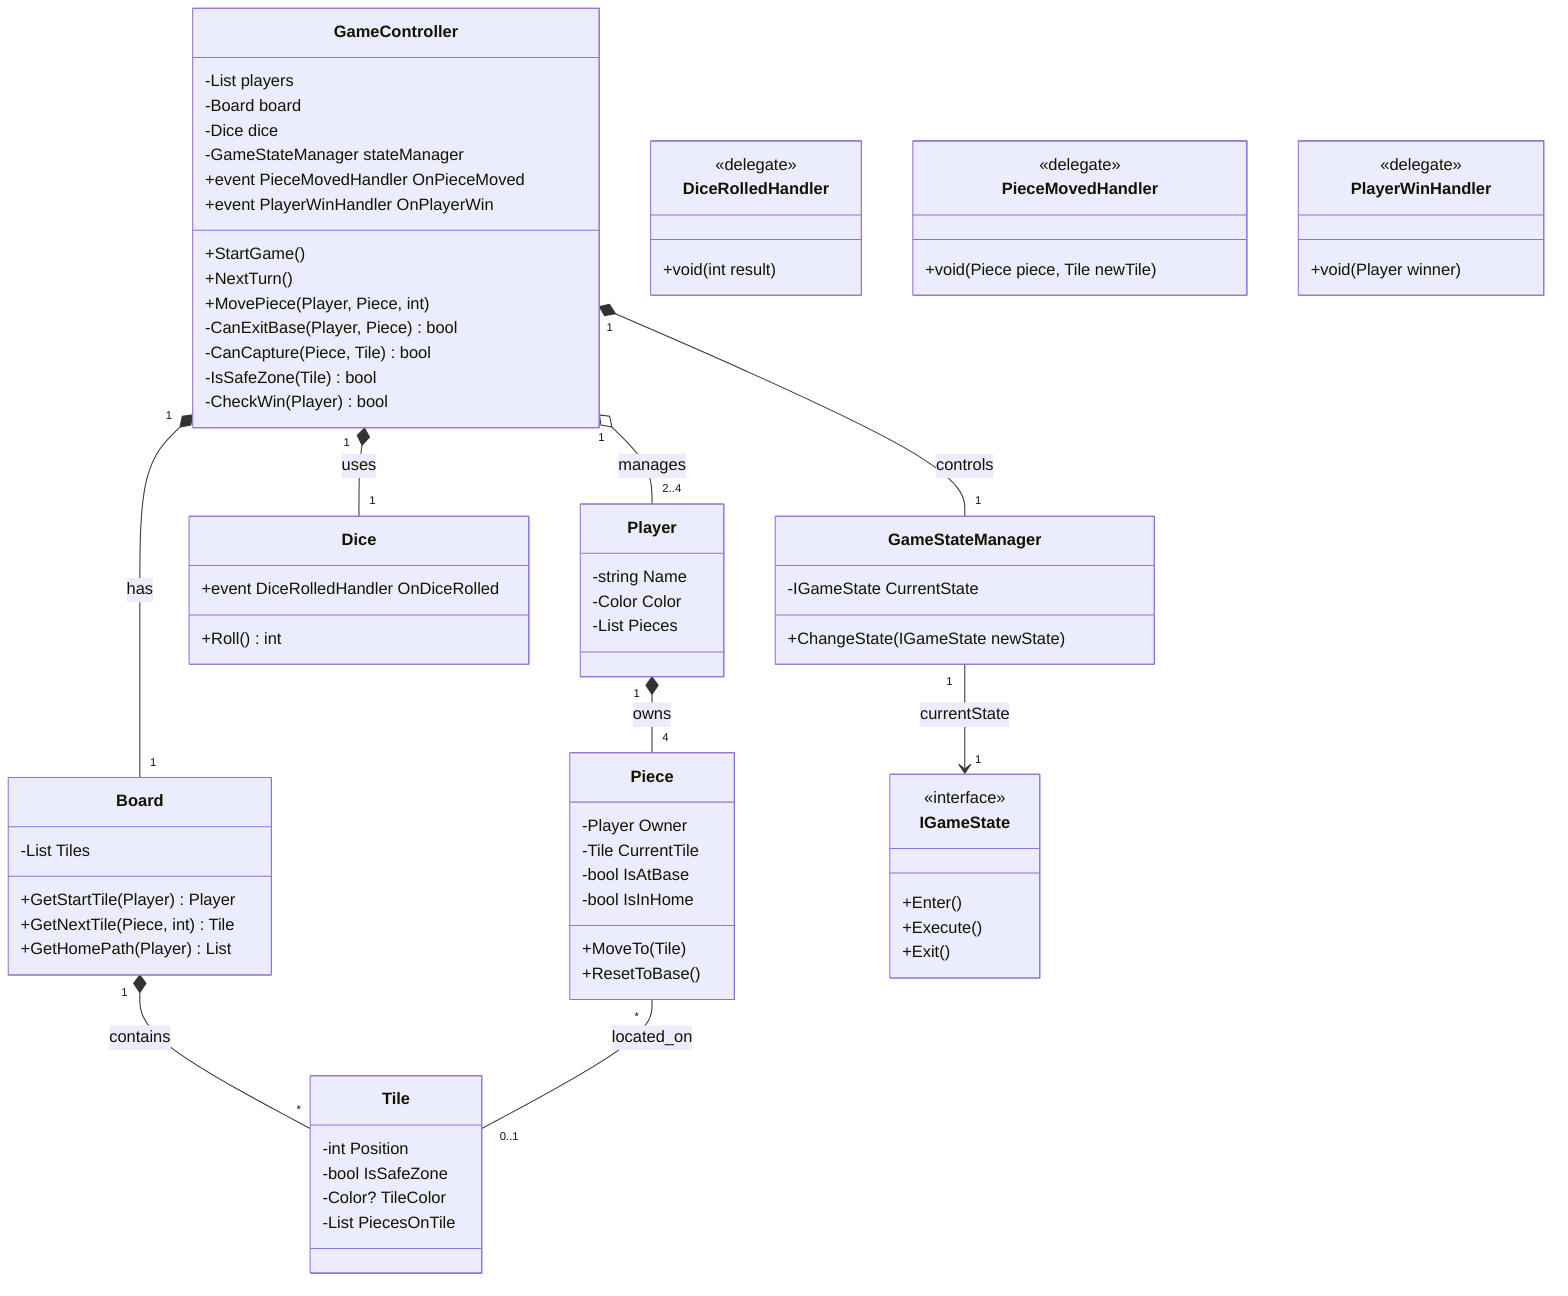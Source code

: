 classDiagram

    class GameController {
        -List<Player> players
        -Board board
        -Dice dice
        -GameStateManager stateManager
        +StartGame()
        +NextTurn()
        +MovePiece(Player, Piece, int)
        -CanExitBase(Player, Piece) bool
        -CanCapture(Piece, Tile) bool
        -IsSafeZone(Tile) bool
        -CheckWin(Player) bool
        +event PieceMovedHandler OnPieceMoved
        +event PlayerWinHandler OnPlayerWin
    }

    class Player {
        -string Name
        -Color Color
        -List<Piece> Pieces
    }

    class Piece {
        -Player Owner
        -Tile CurrentTile
        -bool IsAtBase
        -bool IsInHome
        +MoveTo(Tile)
        +ResetToBase()
    }

    %% List tiles
    class Board { 
        -List<Tile> Tiles
        +GetStartTile(Player) Player
        +GetNextTile(Piece, int) Tile
        +GetHomePath(Player) List<Tile>
    }

    class Tile {
        -int Position 
        -bool IsSafeZone
        -Color? TileColor 
        -List<Piece> PiecesOnTile
    }

    class Dice {
        +Roll() int
        +event DiceRolledHandler OnDiceRolled
    }

    class GameStateManager {
        -IGameState CurrentState
        +ChangeState(IGameState newState)
    }

    class IGameState {
        <<interface>>
        +Enter()
        +Execute()
        +Exit()
    }

    class DiceRolledHandler {
    <<delegate>>
    +void(int result)
    }

    class PieceMovedHandler {
        <<delegate>>
        +void(Piece piece, Tile newTile)
    }

    class PlayerWinHandler {
        <<delegate>>
        +void(Player winner)
    }

    GameController "1" o-- "2..4" Player : manages
    GameController "1" *-- "1" Board : has
    GameController "1" *-- "1" Dice : uses
    GameController "1" *-- "1" GameStateManager : controls
    
    Player "1" *-- "4" Piece : owns
    Board "1" *-- "*" Tile : contains
    Piece "*" -- "0..1" Tile : located_on
    GameStateManager "1" --> "1" IGameState : currentState